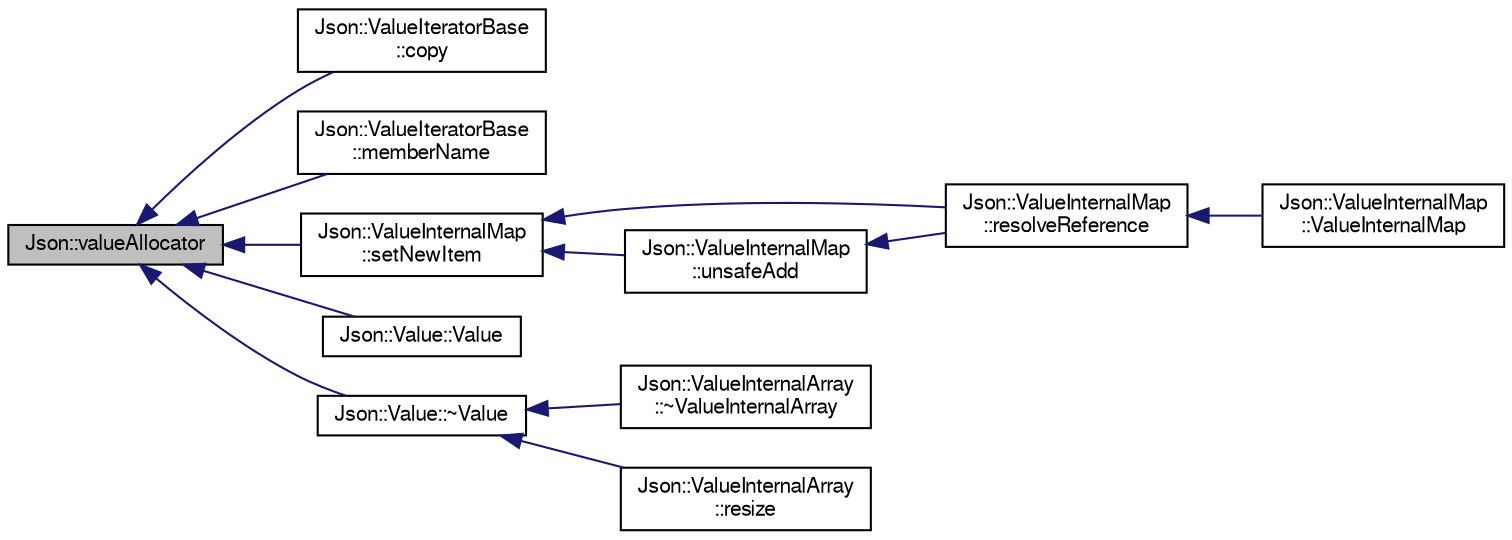 digraph "Json::valueAllocator"
{
  edge [fontname="FreeSans",fontsize="10",labelfontname="FreeSans",labelfontsize="10"];
  node [fontname="FreeSans",fontsize="10",shape=record];
  rankdir="LR";
  Node1 [label="Json::valueAllocator",height=0.2,width=0.4,color="black", fillcolor="grey75", style="filled" fontcolor="black"];
  Node1 -> Node2 [dir="back",color="midnightblue",fontsize="10",style="solid",fontname="FreeSans"];
  Node2 [label="Json::ValueIteratorBase\l::copy",height=0.2,width=0.4,color="black", fillcolor="white", style="filled",URL="$class_json_1_1_value_iterator_base.html#a938659a563d99d0199b655b3747367f2"];
  Node1 -> Node3 [dir="back",color="midnightblue",fontsize="10",style="solid",fontname="FreeSans"];
  Node3 [label="Json::ValueIteratorBase\l::memberName",height=0.2,width=0.4,color="black", fillcolor="white", style="filled",URL="$class_json_1_1_value_iterator_base.html#ac71f27274c0326832dedec3060133a0d",tooltip="Return the member name of the referenced Value. &quot;&quot; if it is not an objectValue. "];
  Node1 -> Node4 [dir="back",color="midnightblue",fontsize="10",style="solid",fontname="FreeSans"];
  Node4 [label="Json::ValueInternalMap\l::setNewItem",height=0.2,width=0.4,color="black", fillcolor="white", style="filled",URL="$class_json_1_1_value_internal_map.html#ad0ca05c44ea0cdb3de40641280f0fef4"];
  Node4 -> Node5 [dir="back",color="midnightblue",fontsize="10",style="solid",fontname="FreeSans"];
  Node5 [label="Json::ValueInternalMap\l::resolveReference",height=0.2,width=0.4,color="black", fillcolor="white", style="filled",URL="$class_json_1_1_value_internal_map.html#add7a9a415cc939ff4564e0aaa1cf6349"];
  Node5 -> Node6 [dir="back",color="midnightblue",fontsize="10",style="solid",fontname="FreeSans"];
  Node6 [label="Json::ValueInternalMap\l::ValueInternalMap",height=0.2,width=0.4,color="black", fillcolor="white", style="filled",URL="$class_json_1_1_value_internal_map.html#a2878273dc8422a7d3dd656942180a0fb"];
  Node4 -> Node7 [dir="back",color="midnightblue",fontsize="10",style="solid",fontname="FreeSans"];
  Node7 [label="Json::ValueInternalMap\l::unsafeAdd",height=0.2,width=0.4,color="black", fillcolor="white", style="filled",URL="$class_json_1_1_value_internal_map.html#a9cfabb1505e6075f6b0fc9a5f6b9756c"];
  Node7 -> Node5 [dir="back",color="midnightblue",fontsize="10",style="solid",fontname="FreeSans"];
  Node1 -> Node8 [dir="back",color="midnightblue",fontsize="10",style="solid",fontname="FreeSans"];
  Node8 [label="Json::Value::Value",height=0.2,width=0.4,color="black", fillcolor="white", style="filled",URL="$class_json_1_1_value.html#ad87b849356816aca75995dd07302e49d"];
  Node1 -> Node9 [dir="back",color="midnightblue",fontsize="10",style="solid",fontname="FreeSans"];
  Node9 [label="Json::Value::~Value",height=0.2,width=0.4,color="black", fillcolor="white", style="filled",URL="$class_json_1_1_value.html#a287dea48da3912d02756735bf677b27b"];
  Node9 -> Node10 [dir="back",color="midnightblue",fontsize="10",style="solid",fontname="FreeSans"];
  Node10 [label="Json::ValueInternalArray\l::~ValueInternalArray",height=0.2,width=0.4,color="black", fillcolor="white", style="filled",URL="$class_json_1_1_value_internal_array.html#a005321bd2242149b6920a63aec411017"];
  Node9 -> Node11 [dir="back",color="midnightblue",fontsize="10",style="solid",fontname="FreeSans"];
  Node11 [label="Json::ValueInternalArray\l::resize",height=0.2,width=0.4,color="black", fillcolor="white", style="filled",URL="$class_json_1_1_value_internal_array.html#a1cb5e2a7587f0e5e320d60ac1a39e14f"];
}
